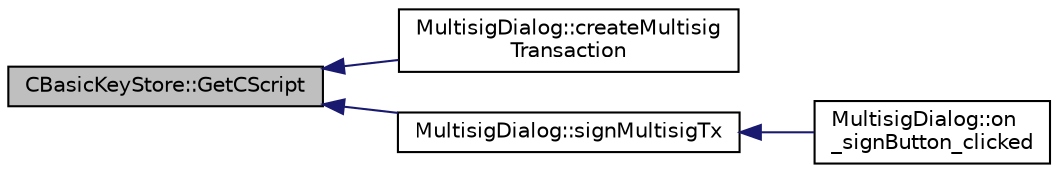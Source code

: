 digraph "CBasicKeyStore::GetCScript"
{
  edge [fontname="Helvetica",fontsize="10",labelfontname="Helvetica",labelfontsize="10"];
  node [fontname="Helvetica",fontsize="10",shape=record];
  rankdir="LR";
  Node32 [label="CBasicKeyStore::GetCScript",height=0.2,width=0.4,color="black", fillcolor="grey75", style="filled", fontcolor="black"];
  Node32 -> Node33 [dir="back",color="midnightblue",fontsize="10",style="solid",fontname="Helvetica"];
  Node33 [label="MultisigDialog::createMultisig\lTransaction",height=0.2,width=0.4,color="black", fillcolor="white", style="filled",URL="$class_multisig_dialog.html#aef15617d396337a9ebdd9516f825ac4a"];
  Node32 -> Node34 [dir="back",color="midnightblue",fontsize="10",style="solid",fontname="Helvetica"];
  Node34 [label="MultisigDialog::signMultisigTx",height=0.2,width=0.4,color="black", fillcolor="white", style="filled",URL="$class_multisig_dialog.html#accd639f522281361bdf409e88909eb98"];
  Node34 -> Node35 [dir="back",color="midnightblue",fontsize="10",style="solid",fontname="Helvetica"];
  Node35 [label="MultisigDialog::on\l_signButton_clicked",height=0.2,width=0.4,color="black", fillcolor="white", style="filled",URL="$class_multisig_dialog.html#a5fdc6c2578e0f4e2f7900a3723d223ae"];
}
